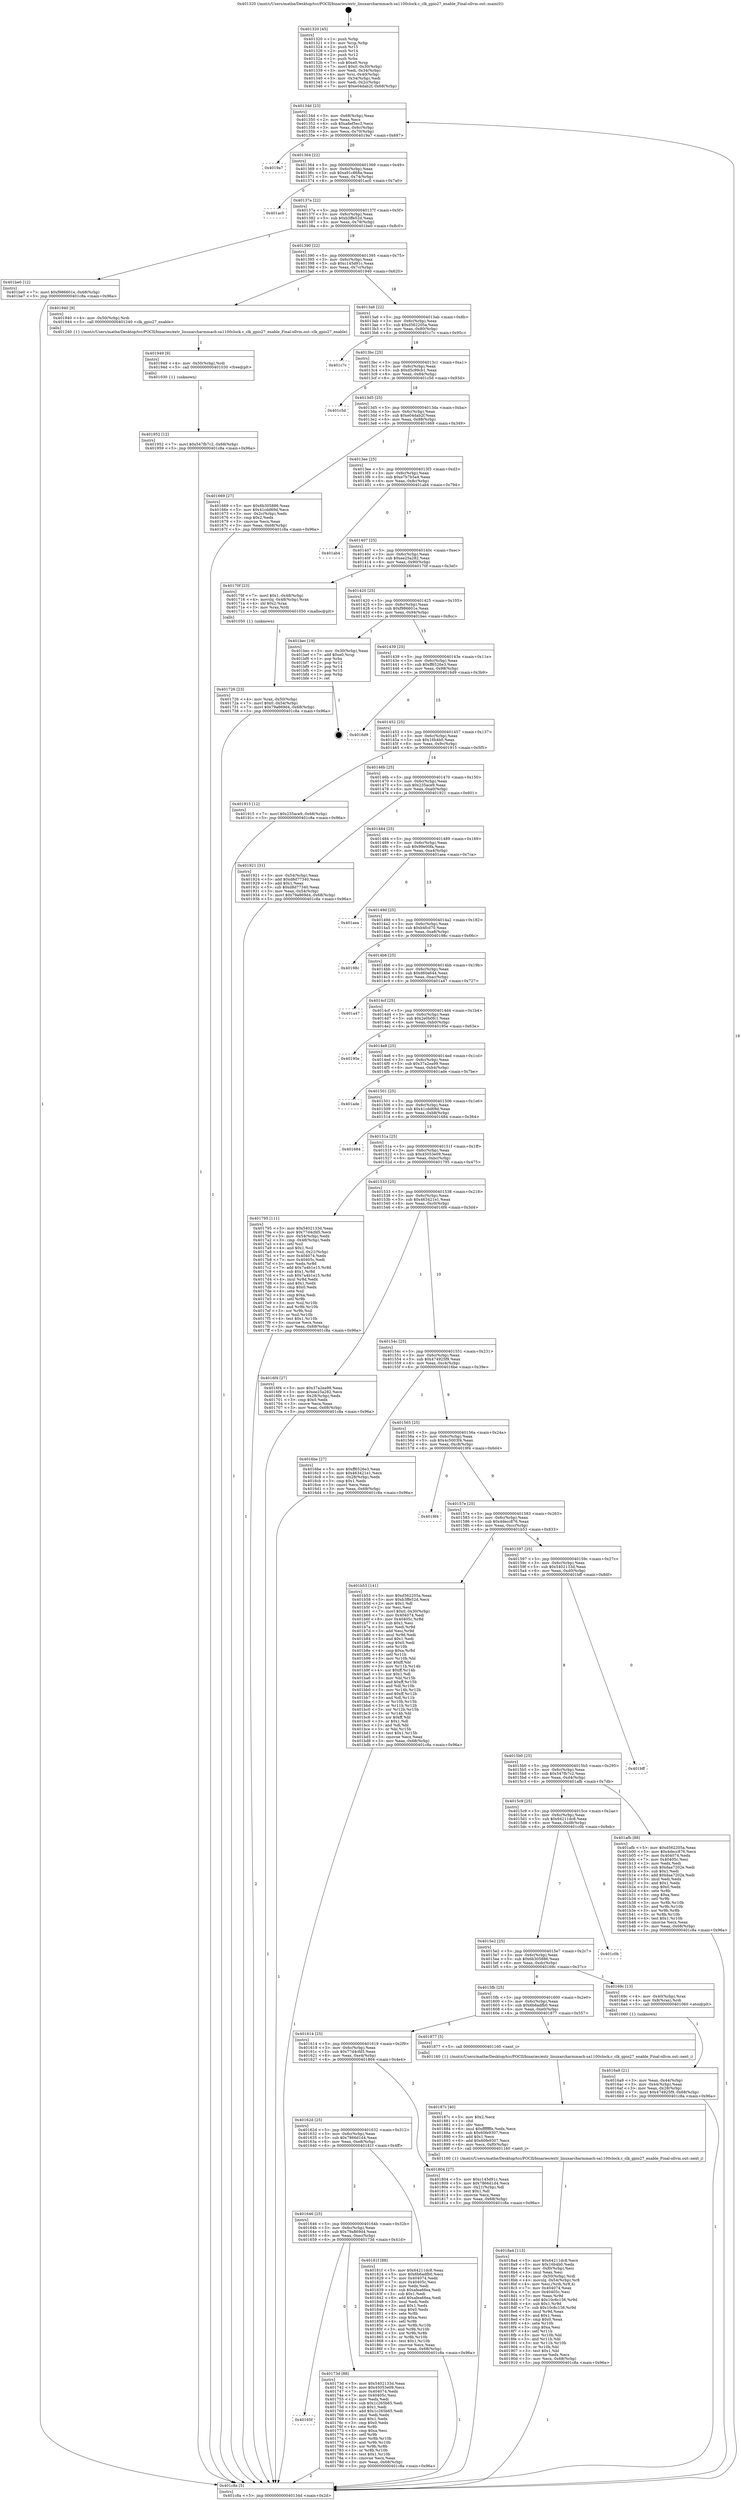 digraph "0x401320" {
  label = "0x401320 (/mnt/c/Users/mathe/Desktop/tcc/POCII/binaries/extr_linuxarcharmmach-sa1100clock.c_clk_gpio27_enable_Final-ollvm.out::main(0))"
  labelloc = "t"
  node[shape=record]

  Entry [label="",width=0.3,height=0.3,shape=circle,fillcolor=black,style=filled]
  "0x40134d" [label="{
     0x40134d [23]\l
     | [instrs]\l
     &nbsp;&nbsp;0x40134d \<+3\>: mov -0x68(%rbp),%eax\l
     &nbsp;&nbsp;0x401350 \<+2\>: mov %eax,%ecx\l
     &nbsp;&nbsp;0x401352 \<+6\>: sub $0xa8ef5ec3,%ecx\l
     &nbsp;&nbsp;0x401358 \<+3\>: mov %eax,-0x6c(%rbp)\l
     &nbsp;&nbsp;0x40135b \<+3\>: mov %ecx,-0x70(%rbp)\l
     &nbsp;&nbsp;0x40135e \<+6\>: je 00000000004019a7 \<main+0x687\>\l
  }"]
  "0x4019a7" [label="{
     0x4019a7\l
  }", style=dashed]
  "0x401364" [label="{
     0x401364 [22]\l
     | [instrs]\l
     &nbsp;&nbsp;0x401364 \<+5\>: jmp 0000000000401369 \<main+0x49\>\l
     &nbsp;&nbsp;0x401369 \<+3\>: mov -0x6c(%rbp),%eax\l
     &nbsp;&nbsp;0x40136c \<+5\>: sub $0xa91c868a,%eax\l
     &nbsp;&nbsp;0x401371 \<+3\>: mov %eax,-0x74(%rbp)\l
     &nbsp;&nbsp;0x401374 \<+6\>: je 0000000000401ac0 \<main+0x7a0\>\l
  }"]
  Exit [label="",width=0.3,height=0.3,shape=circle,fillcolor=black,style=filled,peripheries=2]
  "0x401ac0" [label="{
     0x401ac0\l
  }", style=dashed]
  "0x40137a" [label="{
     0x40137a [22]\l
     | [instrs]\l
     &nbsp;&nbsp;0x40137a \<+5\>: jmp 000000000040137f \<main+0x5f\>\l
     &nbsp;&nbsp;0x40137f \<+3\>: mov -0x6c(%rbp),%eax\l
     &nbsp;&nbsp;0x401382 \<+5\>: sub $0xb3ffe52d,%eax\l
     &nbsp;&nbsp;0x401387 \<+3\>: mov %eax,-0x78(%rbp)\l
     &nbsp;&nbsp;0x40138a \<+6\>: je 0000000000401be0 \<main+0x8c0\>\l
  }"]
  "0x401952" [label="{
     0x401952 [12]\l
     | [instrs]\l
     &nbsp;&nbsp;0x401952 \<+7\>: movl $0x547fb7c2,-0x68(%rbp)\l
     &nbsp;&nbsp;0x401959 \<+5\>: jmp 0000000000401c8a \<main+0x96a\>\l
  }"]
  "0x401be0" [label="{
     0x401be0 [12]\l
     | [instrs]\l
     &nbsp;&nbsp;0x401be0 \<+7\>: movl $0xf986601e,-0x68(%rbp)\l
     &nbsp;&nbsp;0x401be7 \<+5\>: jmp 0000000000401c8a \<main+0x96a\>\l
  }"]
  "0x401390" [label="{
     0x401390 [22]\l
     | [instrs]\l
     &nbsp;&nbsp;0x401390 \<+5\>: jmp 0000000000401395 \<main+0x75\>\l
     &nbsp;&nbsp;0x401395 \<+3\>: mov -0x6c(%rbp),%eax\l
     &nbsp;&nbsp;0x401398 \<+5\>: sub $0xc145d91c,%eax\l
     &nbsp;&nbsp;0x40139d \<+3\>: mov %eax,-0x7c(%rbp)\l
     &nbsp;&nbsp;0x4013a0 \<+6\>: je 0000000000401940 \<main+0x620\>\l
  }"]
  "0x401949" [label="{
     0x401949 [9]\l
     | [instrs]\l
     &nbsp;&nbsp;0x401949 \<+4\>: mov -0x50(%rbp),%rdi\l
     &nbsp;&nbsp;0x40194d \<+5\>: call 0000000000401030 \<free@plt\>\l
     | [calls]\l
     &nbsp;&nbsp;0x401030 \{1\} (unknown)\l
  }"]
  "0x401940" [label="{
     0x401940 [9]\l
     | [instrs]\l
     &nbsp;&nbsp;0x401940 \<+4\>: mov -0x50(%rbp),%rdi\l
     &nbsp;&nbsp;0x401944 \<+5\>: call 0000000000401240 \<clk_gpio27_enable\>\l
     | [calls]\l
     &nbsp;&nbsp;0x401240 \{1\} (/mnt/c/Users/mathe/Desktop/tcc/POCII/binaries/extr_linuxarcharmmach-sa1100clock.c_clk_gpio27_enable_Final-ollvm.out::clk_gpio27_enable)\l
  }"]
  "0x4013a6" [label="{
     0x4013a6 [22]\l
     | [instrs]\l
     &nbsp;&nbsp;0x4013a6 \<+5\>: jmp 00000000004013ab \<main+0x8b\>\l
     &nbsp;&nbsp;0x4013ab \<+3\>: mov -0x6c(%rbp),%eax\l
     &nbsp;&nbsp;0x4013ae \<+5\>: sub $0xd562205a,%eax\l
     &nbsp;&nbsp;0x4013b3 \<+3\>: mov %eax,-0x80(%rbp)\l
     &nbsp;&nbsp;0x4013b6 \<+6\>: je 0000000000401c7c \<main+0x95c\>\l
  }"]
  "0x4018a4" [label="{
     0x4018a4 [113]\l
     | [instrs]\l
     &nbsp;&nbsp;0x4018a4 \<+5\>: mov $0x64211dc8,%ecx\l
     &nbsp;&nbsp;0x4018a9 \<+5\>: mov $0x16b4b0,%edx\l
     &nbsp;&nbsp;0x4018ae \<+6\>: mov -0xf0(%rbp),%esi\l
     &nbsp;&nbsp;0x4018b4 \<+3\>: imul %eax,%esi\l
     &nbsp;&nbsp;0x4018b7 \<+4\>: mov -0x50(%rbp),%rdi\l
     &nbsp;&nbsp;0x4018bb \<+4\>: movslq -0x54(%rbp),%r8\l
     &nbsp;&nbsp;0x4018bf \<+4\>: mov %esi,(%rdi,%r8,4)\l
     &nbsp;&nbsp;0x4018c3 \<+7\>: mov 0x404074,%eax\l
     &nbsp;&nbsp;0x4018ca \<+7\>: mov 0x40405c,%esi\l
     &nbsp;&nbsp;0x4018d1 \<+3\>: mov %eax,%r9d\l
     &nbsp;&nbsp;0x4018d4 \<+7\>: add $0x10c6c156,%r9d\l
     &nbsp;&nbsp;0x4018db \<+4\>: sub $0x1,%r9d\l
     &nbsp;&nbsp;0x4018df \<+7\>: sub $0x10c6c156,%r9d\l
     &nbsp;&nbsp;0x4018e6 \<+4\>: imul %r9d,%eax\l
     &nbsp;&nbsp;0x4018ea \<+3\>: and $0x1,%eax\l
     &nbsp;&nbsp;0x4018ed \<+3\>: cmp $0x0,%eax\l
     &nbsp;&nbsp;0x4018f0 \<+4\>: sete %r10b\l
     &nbsp;&nbsp;0x4018f4 \<+3\>: cmp $0xa,%esi\l
     &nbsp;&nbsp;0x4018f7 \<+4\>: setl %r11b\l
     &nbsp;&nbsp;0x4018fb \<+3\>: mov %r10b,%bl\l
     &nbsp;&nbsp;0x4018fe \<+3\>: and %r11b,%bl\l
     &nbsp;&nbsp;0x401901 \<+3\>: xor %r11b,%r10b\l
     &nbsp;&nbsp;0x401904 \<+3\>: or %r10b,%bl\l
     &nbsp;&nbsp;0x401907 \<+3\>: test $0x1,%bl\l
     &nbsp;&nbsp;0x40190a \<+3\>: cmovne %edx,%ecx\l
     &nbsp;&nbsp;0x40190d \<+3\>: mov %ecx,-0x68(%rbp)\l
     &nbsp;&nbsp;0x401910 \<+5\>: jmp 0000000000401c8a \<main+0x96a\>\l
  }"]
  "0x401c7c" [label="{
     0x401c7c\l
  }", style=dashed]
  "0x4013bc" [label="{
     0x4013bc [25]\l
     | [instrs]\l
     &nbsp;&nbsp;0x4013bc \<+5\>: jmp 00000000004013c1 \<main+0xa1\>\l
     &nbsp;&nbsp;0x4013c1 \<+3\>: mov -0x6c(%rbp),%eax\l
     &nbsp;&nbsp;0x4013c4 \<+5\>: sub $0xd5c99cb1,%eax\l
     &nbsp;&nbsp;0x4013c9 \<+6\>: mov %eax,-0x84(%rbp)\l
     &nbsp;&nbsp;0x4013cf \<+6\>: je 0000000000401c5d \<main+0x93d\>\l
  }"]
  "0x40187c" [label="{
     0x40187c [40]\l
     | [instrs]\l
     &nbsp;&nbsp;0x40187c \<+5\>: mov $0x2,%ecx\l
     &nbsp;&nbsp;0x401881 \<+1\>: cltd\l
     &nbsp;&nbsp;0x401882 \<+2\>: idiv %ecx\l
     &nbsp;&nbsp;0x401884 \<+6\>: imul $0xfffffffe,%edx,%ecx\l
     &nbsp;&nbsp;0x40188a \<+6\>: sub $0x60fe9307,%ecx\l
     &nbsp;&nbsp;0x401890 \<+3\>: add $0x1,%ecx\l
     &nbsp;&nbsp;0x401893 \<+6\>: add $0x60fe9307,%ecx\l
     &nbsp;&nbsp;0x401899 \<+6\>: mov %ecx,-0xf0(%rbp)\l
     &nbsp;&nbsp;0x40189f \<+5\>: call 0000000000401160 \<next_i\>\l
     | [calls]\l
     &nbsp;&nbsp;0x401160 \{1\} (/mnt/c/Users/mathe/Desktop/tcc/POCII/binaries/extr_linuxarcharmmach-sa1100clock.c_clk_gpio27_enable_Final-ollvm.out::next_i)\l
  }"]
  "0x401c5d" [label="{
     0x401c5d\l
  }", style=dashed]
  "0x4013d5" [label="{
     0x4013d5 [25]\l
     | [instrs]\l
     &nbsp;&nbsp;0x4013d5 \<+5\>: jmp 00000000004013da \<main+0xba\>\l
     &nbsp;&nbsp;0x4013da \<+3\>: mov -0x6c(%rbp),%eax\l
     &nbsp;&nbsp;0x4013dd \<+5\>: sub $0xe04dab2f,%eax\l
     &nbsp;&nbsp;0x4013e2 \<+6\>: mov %eax,-0x88(%rbp)\l
     &nbsp;&nbsp;0x4013e8 \<+6\>: je 0000000000401669 \<main+0x349\>\l
  }"]
  "0x40165f" [label="{
     0x40165f\l
  }", style=dashed]
  "0x401669" [label="{
     0x401669 [27]\l
     | [instrs]\l
     &nbsp;&nbsp;0x401669 \<+5\>: mov $0x6b305886,%eax\l
     &nbsp;&nbsp;0x40166e \<+5\>: mov $0x41cdd69d,%ecx\l
     &nbsp;&nbsp;0x401673 \<+3\>: mov -0x2c(%rbp),%edx\l
     &nbsp;&nbsp;0x401676 \<+3\>: cmp $0x2,%edx\l
     &nbsp;&nbsp;0x401679 \<+3\>: cmovne %ecx,%eax\l
     &nbsp;&nbsp;0x40167c \<+3\>: mov %eax,-0x68(%rbp)\l
     &nbsp;&nbsp;0x40167f \<+5\>: jmp 0000000000401c8a \<main+0x96a\>\l
  }"]
  "0x4013ee" [label="{
     0x4013ee [25]\l
     | [instrs]\l
     &nbsp;&nbsp;0x4013ee \<+5\>: jmp 00000000004013f3 \<main+0xd3\>\l
     &nbsp;&nbsp;0x4013f3 \<+3\>: mov -0x6c(%rbp),%eax\l
     &nbsp;&nbsp;0x4013f6 \<+5\>: sub $0xe7b7b5a4,%eax\l
     &nbsp;&nbsp;0x4013fb \<+6\>: mov %eax,-0x8c(%rbp)\l
     &nbsp;&nbsp;0x401401 \<+6\>: je 0000000000401ab4 \<main+0x794\>\l
  }"]
  "0x401c8a" [label="{
     0x401c8a [5]\l
     | [instrs]\l
     &nbsp;&nbsp;0x401c8a \<+5\>: jmp 000000000040134d \<main+0x2d\>\l
  }"]
  "0x401320" [label="{
     0x401320 [45]\l
     | [instrs]\l
     &nbsp;&nbsp;0x401320 \<+1\>: push %rbp\l
     &nbsp;&nbsp;0x401321 \<+3\>: mov %rsp,%rbp\l
     &nbsp;&nbsp;0x401324 \<+2\>: push %r15\l
     &nbsp;&nbsp;0x401326 \<+2\>: push %r14\l
     &nbsp;&nbsp;0x401328 \<+2\>: push %r12\l
     &nbsp;&nbsp;0x40132a \<+1\>: push %rbx\l
     &nbsp;&nbsp;0x40132b \<+7\>: sub $0xe0,%rsp\l
     &nbsp;&nbsp;0x401332 \<+7\>: movl $0x0,-0x30(%rbp)\l
     &nbsp;&nbsp;0x401339 \<+3\>: mov %edi,-0x34(%rbp)\l
     &nbsp;&nbsp;0x40133c \<+4\>: mov %rsi,-0x40(%rbp)\l
     &nbsp;&nbsp;0x401340 \<+3\>: mov -0x34(%rbp),%edi\l
     &nbsp;&nbsp;0x401343 \<+3\>: mov %edi,-0x2c(%rbp)\l
     &nbsp;&nbsp;0x401346 \<+7\>: movl $0xe04dab2f,-0x68(%rbp)\l
  }"]
  "0x40173d" [label="{
     0x40173d [88]\l
     | [instrs]\l
     &nbsp;&nbsp;0x40173d \<+5\>: mov $0x5402133d,%eax\l
     &nbsp;&nbsp;0x401742 \<+5\>: mov $0x45053e09,%ecx\l
     &nbsp;&nbsp;0x401747 \<+7\>: mov 0x404074,%edx\l
     &nbsp;&nbsp;0x40174e \<+7\>: mov 0x40405c,%esi\l
     &nbsp;&nbsp;0x401755 \<+2\>: mov %edx,%edi\l
     &nbsp;&nbsp;0x401757 \<+6\>: sub $0x1c265b65,%edi\l
     &nbsp;&nbsp;0x40175d \<+3\>: sub $0x1,%edi\l
     &nbsp;&nbsp;0x401760 \<+6\>: add $0x1c265b65,%edi\l
     &nbsp;&nbsp;0x401766 \<+3\>: imul %edi,%edx\l
     &nbsp;&nbsp;0x401769 \<+3\>: and $0x1,%edx\l
     &nbsp;&nbsp;0x40176c \<+3\>: cmp $0x0,%edx\l
     &nbsp;&nbsp;0x40176f \<+4\>: sete %r8b\l
     &nbsp;&nbsp;0x401773 \<+3\>: cmp $0xa,%esi\l
     &nbsp;&nbsp;0x401776 \<+4\>: setl %r9b\l
     &nbsp;&nbsp;0x40177a \<+3\>: mov %r8b,%r10b\l
     &nbsp;&nbsp;0x40177d \<+3\>: and %r9b,%r10b\l
     &nbsp;&nbsp;0x401780 \<+3\>: xor %r9b,%r8b\l
     &nbsp;&nbsp;0x401783 \<+3\>: or %r8b,%r10b\l
     &nbsp;&nbsp;0x401786 \<+4\>: test $0x1,%r10b\l
     &nbsp;&nbsp;0x40178a \<+3\>: cmovne %ecx,%eax\l
     &nbsp;&nbsp;0x40178d \<+3\>: mov %eax,-0x68(%rbp)\l
     &nbsp;&nbsp;0x401790 \<+5\>: jmp 0000000000401c8a \<main+0x96a\>\l
  }"]
  "0x401ab4" [label="{
     0x401ab4\l
  }", style=dashed]
  "0x401407" [label="{
     0x401407 [25]\l
     | [instrs]\l
     &nbsp;&nbsp;0x401407 \<+5\>: jmp 000000000040140c \<main+0xec\>\l
     &nbsp;&nbsp;0x40140c \<+3\>: mov -0x6c(%rbp),%eax\l
     &nbsp;&nbsp;0x40140f \<+5\>: sub $0xee25a282,%eax\l
     &nbsp;&nbsp;0x401414 \<+6\>: mov %eax,-0x90(%rbp)\l
     &nbsp;&nbsp;0x40141a \<+6\>: je 000000000040170f \<main+0x3ef\>\l
  }"]
  "0x401646" [label="{
     0x401646 [25]\l
     | [instrs]\l
     &nbsp;&nbsp;0x401646 \<+5\>: jmp 000000000040164b \<main+0x32b\>\l
     &nbsp;&nbsp;0x40164b \<+3\>: mov -0x6c(%rbp),%eax\l
     &nbsp;&nbsp;0x40164e \<+5\>: sub $0x79a869d4,%eax\l
     &nbsp;&nbsp;0x401653 \<+6\>: mov %eax,-0xec(%rbp)\l
     &nbsp;&nbsp;0x401659 \<+6\>: je 000000000040173d \<main+0x41d\>\l
  }"]
  "0x40170f" [label="{
     0x40170f [23]\l
     | [instrs]\l
     &nbsp;&nbsp;0x40170f \<+7\>: movl $0x1,-0x48(%rbp)\l
     &nbsp;&nbsp;0x401716 \<+4\>: movslq -0x48(%rbp),%rax\l
     &nbsp;&nbsp;0x40171a \<+4\>: shl $0x2,%rax\l
     &nbsp;&nbsp;0x40171e \<+3\>: mov %rax,%rdi\l
     &nbsp;&nbsp;0x401721 \<+5\>: call 0000000000401050 \<malloc@plt\>\l
     | [calls]\l
     &nbsp;&nbsp;0x401050 \{1\} (unknown)\l
  }"]
  "0x401420" [label="{
     0x401420 [25]\l
     | [instrs]\l
     &nbsp;&nbsp;0x401420 \<+5\>: jmp 0000000000401425 \<main+0x105\>\l
     &nbsp;&nbsp;0x401425 \<+3\>: mov -0x6c(%rbp),%eax\l
     &nbsp;&nbsp;0x401428 \<+5\>: sub $0xf986601e,%eax\l
     &nbsp;&nbsp;0x40142d \<+6\>: mov %eax,-0x94(%rbp)\l
     &nbsp;&nbsp;0x401433 \<+6\>: je 0000000000401bec \<main+0x8cc\>\l
  }"]
  "0x40181f" [label="{
     0x40181f [88]\l
     | [instrs]\l
     &nbsp;&nbsp;0x40181f \<+5\>: mov $0x64211dc8,%eax\l
     &nbsp;&nbsp;0x401824 \<+5\>: mov $0x6b6adfb0,%ecx\l
     &nbsp;&nbsp;0x401829 \<+7\>: mov 0x404074,%edx\l
     &nbsp;&nbsp;0x401830 \<+7\>: mov 0x40405c,%esi\l
     &nbsp;&nbsp;0x401837 \<+2\>: mov %edx,%edi\l
     &nbsp;&nbsp;0x401839 \<+6\>: sub $0xafea66ea,%edi\l
     &nbsp;&nbsp;0x40183f \<+3\>: sub $0x1,%edi\l
     &nbsp;&nbsp;0x401842 \<+6\>: add $0xafea66ea,%edi\l
     &nbsp;&nbsp;0x401848 \<+3\>: imul %edi,%edx\l
     &nbsp;&nbsp;0x40184b \<+3\>: and $0x1,%edx\l
     &nbsp;&nbsp;0x40184e \<+3\>: cmp $0x0,%edx\l
     &nbsp;&nbsp;0x401851 \<+4\>: sete %r8b\l
     &nbsp;&nbsp;0x401855 \<+3\>: cmp $0xa,%esi\l
     &nbsp;&nbsp;0x401858 \<+4\>: setl %r9b\l
     &nbsp;&nbsp;0x40185c \<+3\>: mov %r8b,%r10b\l
     &nbsp;&nbsp;0x40185f \<+3\>: and %r9b,%r10b\l
     &nbsp;&nbsp;0x401862 \<+3\>: xor %r9b,%r8b\l
     &nbsp;&nbsp;0x401865 \<+3\>: or %r8b,%r10b\l
     &nbsp;&nbsp;0x401868 \<+4\>: test $0x1,%r10b\l
     &nbsp;&nbsp;0x40186c \<+3\>: cmovne %ecx,%eax\l
     &nbsp;&nbsp;0x40186f \<+3\>: mov %eax,-0x68(%rbp)\l
     &nbsp;&nbsp;0x401872 \<+5\>: jmp 0000000000401c8a \<main+0x96a\>\l
  }"]
  "0x401bec" [label="{
     0x401bec [19]\l
     | [instrs]\l
     &nbsp;&nbsp;0x401bec \<+3\>: mov -0x30(%rbp),%eax\l
     &nbsp;&nbsp;0x401bef \<+7\>: add $0xe0,%rsp\l
     &nbsp;&nbsp;0x401bf6 \<+1\>: pop %rbx\l
     &nbsp;&nbsp;0x401bf7 \<+2\>: pop %r12\l
     &nbsp;&nbsp;0x401bf9 \<+2\>: pop %r14\l
     &nbsp;&nbsp;0x401bfb \<+2\>: pop %r15\l
     &nbsp;&nbsp;0x401bfd \<+1\>: pop %rbp\l
     &nbsp;&nbsp;0x401bfe \<+1\>: ret\l
  }"]
  "0x401439" [label="{
     0x401439 [25]\l
     | [instrs]\l
     &nbsp;&nbsp;0x401439 \<+5\>: jmp 000000000040143e \<main+0x11e\>\l
     &nbsp;&nbsp;0x40143e \<+3\>: mov -0x6c(%rbp),%eax\l
     &nbsp;&nbsp;0x401441 \<+5\>: sub $0xff6526e3,%eax\l
     &nbsp;&nbsp;0x401446 \<+6\>: mov %eax,-0x98(%rbp)\l
     &nbsp;&nbsp;0x40144c \<+6\>: je 00000000004016d9 \<main+0x3b9\>\l
  }"]
  "0x40162d" [label="{
     0x40162d [25]\l
     | [instrs]\l
     &nbsp;&nbsp;0x40162d \<+5\>: jmp 0000000000401632 \<main+0x312\>\l
     &nbsp;&nbsp;0x401632 \<+3\>: mov -0x6c(%rbp),%eax\l
     &nbsp;&nbsp;0x401635 \<+5\>: sub $0x7866d1d4,%eax\l
     &nbsp;&nbsp;0x40163a \<+6\>: mov %eax,-0xe8(%rbp)\l
     &nbsp;&nbsp;0x401640 \<+6\>: je 000000000040181f \<main+0x4ff\>\l
  }"]
  "0x4016d9" [label="{
     0x4016d9\l
  }", style=dashed]
  "0x401452" [label="{
     0x401452 [25]\l
     | [instrs]\l
     &nbsp;&nbsp;0x401452 \<+5\>: jmp 0000000000401457 \<main+0x137\>\l
     &nbsp;&nbsp;0x401457 \<+3\>: mov -0x6c(%rbp),%eax\l
     &nbsp;&nbsp;0x40145a \<+5\>: sub $0x16b4b0,%eax\l
     &nbsp;&nbsp;0x40145f \<+6\>: mov %eax,-0x9c(%rbp)\l
     &nbsp;&nbsp;0x401465 \<+6\>: je 0000000000401915 \<main+0x5f5\>\l
  }"]
  "0x401804" [label="{
     0x401804 [27]\l
     | [instrs]\l
     &nbsp;&nbsp;0x401804 \<+5\>: mov $0xc145d91c,%eax\l
     &nbsp;&nbsp;0x401809 \<+5\>: mov $0x7866d1d4,%ecx\l
     &nbsp;&nbsp;0x40180e \<+3\>: mov -0x21(%rbp),%dl\l
     &nbsp;&nbsp;0x401811 \<+3\>: test $0x1,%dl\l
     &nbsp;&nbsp;0x401814 \<+3\>: cmovne %ecx,%eax\l
     &nbsp;&nbsp;0x401817 \<+3\>: mov %eax,-0x68(%rbp)\l
     &nbsp;&nbsp;0x40181a \<+5\>: jmp 0000000000401c8a \<main+0x96a\>\l
  }"]
  "0x401915" [label="{
     0x401915 [12]\l
     | [instrs]\l
     &nbsp;&nbsp;0x401915 \<+7\>: movl $0x235ace9,-0x68(%rbp)\l
     &nbsp;&nbsp;0x40191c \<+5\>: jmp 0000000000401c8a \<main+0x96a\>\l
  }"]
  "0x40146b" [label="{
     0x40146b [25]\l
     | [instrs]\l
     &nbsp;&nbsp;0x40146b \<+5\>: jmp 0000000000401470 \<main+0x150\>\l
     &nbsp;&nbsp;0x401470 \<+3\>: mov -0x6c(%rbp),%eax\l
     &nbsp;&nbsp;0x401473 \<+5\>: sub $0x235ace9,%eax\l
     &nbsp;&nbsp;0x401478 \<+6\>: mov %eax,-0xa0(%rbp)\l
     &nbsp;&nbsp;0x40147e \<+6\>: je 0000000000401921 \<main+0x601\>\l
  }"]
  "0x401614" [label="{
     0x401614 [25]\l
     | [instrs]\l
     &nbsp;&nbsp;0x401614 \<+5\>: jmp 0000000000401619 \<main+0x2f9\>\l
     &nbsp;&nbsp;0x401619 \<+3\>: mov -0x6c(%rbp),%eax\l
     &nbsp;&nbsp;0x40161c \<+5\>: sub $0x77d4cfd5,%eax\l
     &nbsp;&nbsp;0x401621 \<+6\>: mov %eax,-0xe4(%rbp)\l
     &nbsp;&nbsp;0x401627 \<+6\>: je 0000000000401804 \<main+0x4e4\>\l
  }"]
  "0x401921" [label="{
     0x401921 [31]\l
     | [instrs]\l
     &nbsp;&nbsp;0x401921 \<+3\>: mov -0x54(%rbp),%eax\l
     &nbsp;&nbsp;0x401924 \<+5\>: add $0xd8d77340,%eax\l
     &nbsp;&nbsp;0x401929 \<+3\>: add $0x1,%eax\l
     &nbsp;&nbsp;0x40192c \<+5\>: sub $0xd8d77340,%eax\l
     &nbsp;&nbsp;0x401931 \<+3\>: mov %eax,-0x54(%rbp)\l
     &nbsp;&nbsp;0x401934 \<+7\>: movl $0x79a869d4,-0x68(%rbp)\l
     &nbsp;&nbsp;0x40193b \<+5\>: jmp 0000000000401c8a \<main+0x96a\>\l
  }"]
  "0x401484" [label="{
     0x401484 [25]\l
     | [instrs]\l
     &nbsp;&nbsp;0x401484 \<+5\>: jmp 0000000000401489 \<main+0x169\>\l
     &nbsp;&nbsp;0x401489 \<+3\>: mov -0x6c(%rbp),%eax\l
     &nbsp;&nbsp;0x40148c \<+5\>: sub $0x99e00fa,%eax\l
     &nbsp;&nbsp;0x401491 \<+6\>: mov %eax,-0xa4(%rbp)\l
     &nbsp;&nbsp;0x401497 \<+6\>: je 0000000000401aea \<main+0x7ca\>\l
  }"]
  "0x401877" [label="{
     0x401877 [5]\l
     | [instrs]\l
     &nbsp;&nbsp;0x401877 \<+5\>: call 0000000000401160 \<next_i\>\l
     | [calls]\l
     &nbsp;&nbsp;0x401160 \{1\} (/mnt/c/Users/mathe/Desktop/tcc/POCII/binaries/extr_linuxarcharmmach-sa1100clock.c_clk_gpio27_enable_Final-ollvm.out::next_i)\l
  }"]
  "0x401aea" [label="{
     0x401aea\l
  }", style=dashed]
  "0x40149d" [label="{
     0x40149d [25]\l
     | [instrs]\l
     &nbsp;&nbsp;0x40149d \<+5\>: jmp 00000000004014a2 \<main+0x182\>\l
     &nbsp;&nbsp;0x4014a2 \<+3\>: mov -0x6c(%rbp),%eax\l
     &nbsp;&nbsp;0x4014a5 \<+5\>: sub $0xb4fcd70,%eax\l
     &nbsp;&nbsp;0x4014aa \<+6\>: mov %eax,-0xa8(%rbp)\l
     &nbsp;&nbsp;0x4014b0 \<+6\>: je 000000000040198c \<main+0x66c\>\l
  }"]
  "0x401726" [label="{
     0x401726 [23]\l
     | [instrs]\l
     &nbsp;&nbsp;0x401726 \<+4\>: mov %rax,-0x50(%rbp)\l
     &nbsp;&nbsp;0x40172a \<+7\>: movl $0x0,-0x54(%rbp)\l
     &nbsp;&nbsp;0x401731 \<+7\>: movl $0x79a869d4,-0x68(%rbp)\l
     &nbsp;&nbsp;0x401738 \<+5\>: jmp 0000000000401c8a \<main+0x96a\>\l
  }"]
  "0x40198c" [label="{
     0x40198c\l
  }", style=dashed]
  "0x4014b6" [label="{
     0x4014b6 [25]\l
     | [instrs]\l
     &nbsp;&nbsp;0x4014b6 \<+5\>: jmp 00000000004014bb \<main+0x19b\>\l
     &nbsp;&nbsp;0x4014bb \<+3\>: mov -0x6c(%rbp),%eax\l
     &nbsp;&nbsp;0x4014be \<+5\>: sub $0xd60a644,%eax\l
     &nbsp;&nbsp;0x4014c3 \<+6\>: mov %eax,-0xac(%rbp)\l
     &nbsp;&nbsp;0x4014c9 \<+6\>: je 0000000000401a47 \<main+0x727\>\l
  }"]
  "0x4016a9" [label="{
     0x4016a9 [21]\l
     | [instrs]\l
     &nbsp;&nbsp;0x4016a9 \<+3\>: mov %eax,-0x44(%rbp)\l
     &nbsp;&nbsp;0x4016ac \<+3\>: mov -0x44(%rbp),%eax\l
     &nbsp;&nbsp;0x4016af \<+3\>: mov %eax,-0x28(%rbp)\l
     &nbsp;&nbsp;0x4016b2 \<+7\>: movl $0x474925f9,-0x68(%rbp)\l
     &nbsp;&nbsp;0x4016b9 \<+5\>: jmp 0000000000401c8a \<main+0x96a\>\l
  }"]
  "0x401a47" [label="{
     0x401a47\l
  }", style=dashed]
  "0x4014cf" [label="{
     0x4014cf [25]\l
     | [instrs]\l
     &nbsp;&nbsp;0x4014cf \<+5\>: jmp 00000000004014d4 \<main+0x1b4\>\l
     &nbsp;&nbsp;0x4014d4 \<+3\>: mov -0x6c(%rbp),%eax\l
     &nbsp;&nbsp;0x4014d7 \<+5\>: sub $0x2e0b0fc1,%eax\l
     &nbsp;&nbsp;0x4014dc \<+6\>: mov %eax,-0xb0(%rbp)\l
     &nbsp;&nbsp;0x4014e2 \<+6\>: je 000000000040195e \<main+0x63e\>\l
  }"]
  "0x4015fb" [label="{
     0x4015fb [25]\l
     | [instrs]\l
     &nbsp;&nbsp;0x4015fb \<+5\>: jmp 0000000000401600 \<main+0x2e0\>\l
     &nbsp;&nbsp;0x401600 \<+3\>: mov -0x6c(%rbp),%eax\l
     &nbsp;&nbsp;0x401603 \<+5\>: sub $0x6b6adfb0,%eax\l
     &nbsp;&nbsp;0x401608 \<+6\>: mov %eax,-0xe0(%rbp)\l
     &nbsp;&nbsp;0x40160e \<+6\>: je 0000000000401877 \<main+0x557\>\l
  }"]
  "0x40195e" [label="{
     0x40195e\l
  }", style=dashed]
  "0x4014e8" [label="{
     0x4014e8 [25]\l
     | [instrs]\l
     &nbsp;&nbsp;0x4014e8 \<+5\>: jmp 00000000004014ed \<main+0x1cd\>\l
     &nbsp;&nbsp;0x4014ed \<+3\>: mov -0x6c(%rbp),%eax\l
     &nbsp;&nbsp;0x4014f0 \<+5\>: sub $0x37a2ea99,%eax\l
     &nbsp;&nbsp;0x4014f5 \<+6\>: mov %eax,-0xb4(%rbp)\l
     &nbsp;&nbsp;0x4014fb \<+6\>: je 0000000000401ade \<main+0x7be\>\l
  }"]
  "0x40169c" [label="{
     0x40169c [13]\l
     | [instrs]\l
     &nbsp;&nbsp;0x40169c \<+4\>: mov -0x40(%rbp),%rax\l
     &nbsp;&nbsp;0x4016a0 \<+4\>: mov 0x8(%rax),%rdi\l
     &nbsp;&nbsp;0x4016a4 \<+5\>: call 0000000000401060 \<atoi@plt\>\l
     | [calls]\l
     &nbsp;&nbsp;0x401060 \{1\} (unknown)\l
  }"]
  "0x401ade" [label="{
     0x401ade\l
  }", style=dashed]
  "0x401501" [label="{
     0x401501 [25]\l
     | [instrs]\l
     &nbsp;&nbsp;0x401501 \<+5\>: jmp 0000000000401506 \<main+0x1e6\>\l
     &nbsp;&nbsp;0x401506 \<+3\>: mov -0x6c(%rbp),%eax\l
     &nbsp;&nbsp;0x401509 \<+5\>: sub $0x41cdd69d,%eax\l
     &nbsp;&nbsp;0x40150e \<+6\>: mov %eax,-0xb8(%rbp)\l
     &nbsp;&nbsp;0x401514 \<+6\>: je 0000000000401684 \<main+0x364\>\l
  }"]
  "0x4015e2" [label="{
     0x4015e2 [25]\l
     | [instrs]\l
     &nbsp;&nbsp;0x4015e2 \<+5\>: jmp 00000000004015e7 \<main+0x2c7\>\l
     &nbsp;&nbsp;0x4015e7 \<+3\>: mov -0x6c(%rbp),%eax\l
     &nbsp;&nbsp;0x4015ea \<+5\>: sub $0x6b305886,%eax\l
     &nbsp;&nbsp;0x4015ef \<+6\>: mov %eax,-0xdc(%rbp)\l
     &nbsp;&nbsp;0x4015f5 \<+6\>: je 000000000040169c \<main+0x37c\>\l
  }"]
  "0x401684" [label="{
     0x401684\l
  }", style=dashed]
  "0x40151a" [label="{
     0x40151a [25]\l
     | [instrs]\l
     &nbsp;&nbsp;0x40151a \<+5\>: jmp 000000000040151f \<main+0x1ff\>\l
     &nbsp;&nbsp;0x40151f \<+3\>: mov -0x6c(%rbp),%eax\l
     &nbsp;&nbsp;0x401522 \<+5\>: sub $0x45053e09,%eax\l
     &nbsp;&nbsp;0x401527 \<+6\>: mov %eax,-0xbc(%rbp)\l
     &nbsp;&nbsp;0x40152d \<+6\>: je 0000000000401795 \<main+0x475\>\l
  }"]
  "0x401c0b" [label="{
     0x401c0b\l
  }", style=dashed]
  "0x401795" [label="{
     0x401795 [111]\l
     | [instrs]\l
     &nbsp;&nbsp;0x401795 \<+5\>: mov $0x5402133d,%eax\l
     &nbsp;&nbsp;0x40179a \<+5\>: mov $0x77d4cfd5,%ecx\l
     &nbsp;&nbsp;0x40179f \<+3\>: mov -0x54(%rbp),%edx\l
     &nbsp;&nbsp;0x4017a2 \<+3\>: cmp -0x48(%rbp),%edx\l
     &nbsp;&nbsp;0x4017a5 \<+4\>: setl %sil\l
     &nbsp;&nbsp;0x4017a9 \<+4\>: and $0x1,%sil\l
     &nbsp;&nbsp;0x4017ad \<+4\>: mov %sil,-0x21(%rbp)\l
     &nbsp;&nbsp;0x4017b1 \<+7\>: mov 0x404074,%edx\l
     &nbsp;&nbsp;0x4017b8 \<+7\>: mov 0x40405c,%edi\l
     &nbsp;&nbsp;0x4017bf \<+3\>: mov %edx,%r8d\l
     &nbsp;&nbsp;0x4017c2 \<+7\>: add $0x7a4b1e15,%r8d\l
     &nbsp;&nbsp;0x4017c9 \<+4\>: sub $0x1,%r8d\l
     &nbsp;&nbsp;0x4017cd \<+7\>: sub $0x7a4b1e15,%r8d\l
     &nbsp;&nbsp;0x4017d4 \<+4\>: imul %r8d,%edx\l
     &nbsp;&nbsp;0x4017d8 \<+3\>: and $0x1,%edx\l
     &nbsp;&nbsp;0x4017db \<+3\>: cmp $0x0,%edx\l
     &nbsp;&nbsp;0x4017de \<+4\>: sete %sil\l
     &nbsp;&nbsp;0x4017e2 \<+3\>: cmp $0xa,%edi\l
     &nbsp;&nbsp;0x4017e5 \<+4\>: setl %r9b\l
     &nbsp;&nbsp;0x4017e9 \<+3\>: mov %sil,%r10b\l
     &nbsp;&nbsp;0x4017ec \<+3\>: and %r9b,%r10b\l
     &nbsp;&nbsp;0x4017ef \<+3\>: xor %r9b,%sil\l
     &nbsp;&nbsp;0x4017f2 \<+3\>: or %sil,%r10b\l
     &nbsp;&nbsp;0x4017f5 \<+4\>: test $0x1,%r10b\l
     &nbsp;&nbsp;0x4017f9 \<+3\>: cmovne %ecx,%eax\l
     &nbsp;&nbsp;0x4017fc \<+3\>: mov %eax,-0x68(%rbp)\l
     &nbsp;&nbsp;0x4017ff \<+5\>: jmp 0000000000401c8a \<main+0x96a\>\l
  }"]
  "0x401533" [label="{
     0x401533 [25]\l
     | [instrs]\l
     &nbsp;&nbsp;0x401533 \<+5\>: jmp 0000000000401538 \<main+0x218\>\l
     &nbsp;&nbsp;0x401538 \<+3\>: mov -0x6c(%rbp),%eax\l
     &nbsp;&nbsp;0x40153b \<+5\>: sub $0x463421e1,%eax\l
     &nbsp;&nbsp;0x401540 \<+6\>: mov %eax,-0xc0(%rbp)\l
     &nbsp;&nbsp;0x401546 \<+6\>: je 00000000004016f4 \<main+0x3d4\>\l
  }"]
  "0x4015c9" [label="{
     0x4015c9 [25]\l
     | [instrs]\l
     &nbsp;&nbsp;0x4015c9 \<+5\>: jmp 00000000004015ce \<main+0x2ae\>\l
     &nbsp;&nbsp;0x4015ce \<+3\>: mov -0x6c(%rbp),%eax\l
     &nbsp;&nbsp;0x4015d1 \<+5\>: sub $0x64211dc8,%eax\l
     &nbsp;&nbsp;0x4015d6 \<+6\>: mov %eax,-0xd8(%rbp)\l
     &nbsp;&nbsp;0x4015dc \<+6\>: je 0000000000401c0b \<main+0x8eb\>\l
  }"]
  "0x4016f4" [label="{
     0x4016f4 [27]\l
     | [instrs]\l
     &nbsp;&nbsp;0x4016f4 \<+5\>: mov $0x37a2ea99,%eax\l
     &nbsp;&nbsp;0x4016f9 \<+5\>: mov $0xee25a282,%ecx\l
     &nbsp;&nbsp;0x4016fe \<+3\>: mov -0x28(%rbp),%edx\l
     &nbsp;&nbsp;0x401701 \<+3\>: cmp $0x0,%edx\l
     &nbsp;&nbsp;0x401704 \<+3\>: cmove %ecx,%eax\l
     &nbsp;&nbsp;0x401707 \<+3\>: mov %eax,-0x68(%rbp)\l
     &nbsp;&nbsp;0x40170a \<+5\>: jmp 0000000000401c8a \<main+0x96a\>\l
  }"]
  "0x40154c" [label="{
     0x40154c [25]\l
     | [instrs]\l
     &nbsp;&nbsp;0x40154c \<+5\>: jmp 0000000000401551 \<main+0x231\>\l
     &nbsp;&nbsp;0x401551 \<+3\>: mov -0x6c(%rbp),%eax\l
     &nbsp;&nbsp;0x401554 \<+5\>: sub $0x474925f9,%eax\l
     &nbsp;&nbsp;0x401559 \<+6\>: mov %eax,-0xc4(%rbp)\l
     &nbsp;&nbsp;0x40155f \<+6\>: je 00000000004016be \<main+0x39e\>\l
  }"]
  "0x401afb" [label="{
     0x401afb [88]\l
     | [instrs]\l
     &nbsp;&nbsp;0x401afb \<+5\>: mov $0xd562205a,%eax\l
     &nbsp;&nbsp;0x401b00 \<+5\>: mov $0x4decc876,%ecx\l
     &nbsp;&nbsp;0x401b05 \<+7\>: mov 0x404074,%edx\l
     &nbsp;&nbsp;0x401b0c \<+7\>: mov 0x40405c,%esi\l
     &nbsp;&nbsp;0x401b13 \<+2\>: mov %edx,%edi\l
     &nbsp;&nbsp;0x401b15 \<+6\>: sub $0xdaa7202e,%edi\l
     &nbsp;&nbsp;0x401b1b \<+3\>: sub $0x1,%edi\l
     &nbsp;&nbsp;0x401b1e \<+6\>: add $0xdaa7202e,%edi\l
     &nbsp;&nbsp;0x401b24 \<+3\>: imul %edi,%edx\l
     &nbsp;&nbsp;0x401b27 \<+3\>: and $0x1,%edx\l
     &nbsp;&nbsp;0x401b2a \<+3\>: cmp $0x0,%edx\l
     &nbsp;&nbsp;0x401b2d \<+4\>: sete %r8b\l
     &nbsp;&nbsp;0x401b31 \<+3\>: cmp $0xa,%esi\l
     &nbsp;&nbsp;0x401b34 \<+4\>: setl %r9b\l
     &nbsp;&nbsp;0x401b38 \<+3\>: mov %r8b,%r10b\l
     &nbsp;&nbsp;0x401b3b \<+3\>: and %r9b,%r10b\l
     &nbsp;&nbsp;0x401b3e \<+3\>: xor %r9b,%r8b\l
     &nbsp;&nbsp;0x401b41 \<+3\>: or %r8b,%r10b\l
     &nbsp;&nbsp;0x401b44 \<+4\>: test $0x1,%r10b\l
     &nbsp;&nbsp;0x401b48 \<+3\>: cmovne %ecx,%eax\l
     &nbsp;&nbsp;0x401b4b \<+3\>: mov %eax,-0x68(%rbp)\l
     &nbsp;&nbsp;0x401b4e \<+5\>: jmp 0000000000401c8a \<main+0x96a\>\l
  }"]
  "0x4016be" [label="{
     0x4016be [27]\l
     | [instrs]\l
     &nbsp;&nbsp;0x4016be \<+5\>: mov $0xff6526e3,%eax\l
     &nbsp;&nbsp;0x4016c3 \<+5\>: mov $0x463421e1,%ecx\l
     &nbsp;&nbsp;0x4016c8 \<+3\>: mov -0x28(%rbp),%edx\l
     &nbsp;&nbsp;0x4016cb \<+3\>: cmp $0x1,%edx\l
     &nbsp;&nbsp;0x4016ce \<+3\>: cmovl %ecx,%eax\l
     &nbsp;&nbsp;0x4016d1 \<+3\>: mov %eax,-0x68(%rbp)\l
     &nbsp;&nbsp;0x4016d4 \<+5\>: jmp 0000000000401c8a \<main+0x96a\>\l
  }"]
  "0x401565" [label="{
     0x401565 [25]\l
     | [instrs]\l
     &nbsp;&nbsp;0x401565 \<+5\>: jmp 000000000040156a \<main+0x24a\>\l
     &nbsp;&nbsp;0x40156a \<+3\>: mov -0x6c(%rbp),%eax\l
     &nbsp;&nbsp;0x40156d \<+5\>: sub $0x4c5003f4,%eax\l
     &nbsp;&nbsp;0x401572 \<+6\>: mov %eax,-0xc8(%rbp)\l
     &nbsp;&nbsp;0x401578 \<+6\>: je 00000000004019f4 \<main+0x6d4\>\l
  }"]
  "0x4015b0" [label="{
     0x4015b0 [25]\l
     | [instrs]\l
     &nbsp;&nbsp;0x4015b0 \<+5\>: jmp 00000000004015b5 \<main+0x295\>\l
     &nbsp;&nbsp;0x4015b5 \<+3\>: mov -0x6c(%rbp),%eax\l
     &nbsp;&nbsp;0x4015b8 \<+5\>: sub $0x547fb7c2,%eax\l
     &nbsp;&nbsp;0x4015bd \<+6\>: mov %eax,-0xd4(%rbp)\l
     &nbsp;&nbsp;0x4015c3 \<+6\>: je 0000000000401afb \<main+0x7db\>\l
  }"]
  "0x4019f4" [label="{
     0x4019f4\l
  }", style=dashed]
  "0x40157e" [label="{
     0x40157e [25]\l
     | [instrs]\l
     &nbsp;&nbsp;0x40157e \<+5\>: jmp 0000000000401583 \<main+0x263\>\l
     &nbsp;&nbsp;0x401583 \<+3\>: mov -0x6c(%rbp),%eax\l
     &nbsp;&nbsp;0x401586 \<+5\>: sub $0x4decc876,%eax\l
     &nbsp;&nbsp;0x40158b \<+6\>: mov %eax,-0xcc(%rbp)\l
     &nbsp;&nbsp;0x401591 \<+6\>: je 0000000000401b53 \<main+0x833\>\l
  }"]
  "0x401bff" [label="{
     0x401bff\l
  }", style=dashed]
  "0x401b53" [label="{
     0x401b53 [141]\l
     | [instrs]\l
     &nbsp;&nbsp;0x401b53 \<+5\>: mov $0xd562205a,%eax\l
     &nbsp;&nbsp;0x401b58 \<+5\>: mov $0xb3ffe52d,%ecx\l
     &nbsp;&nbsp;0x401b5d \<+2\>: mov $0x1,%dl\l
     &nbsp;&nbsp;0x401b5f \<+2\>: xor %esi,%esi\l
     &nbsp;&nbsp;0x401b61 \<+7\>: movl $0x0,-0x30(%rbp)\l
     &nbsp;&nbsp;0x401b68 \<+7\>: mov 0x404074,%edi\l
     &nbsp;&nbsp;0x401b6f \<+8\>: mov 0x40405c,%r8d\l
     &nbsp;&nbsp;0x401b77 \<+3\>: sub $0x1,%esi\l
     &nbsp;&nbsp;0x401b7a \<+3\>: mov %edi,%r9d\l
     &nbsp;&nbsp;0x401b7d \<+3\>: add %esi,%r9d\l
     &nbsp;&nbsp;0x401b80 \<+4\>: imul %r9d,%edi\l
     &nbsp;&nbsp;0x401b84 \<+3\>: and $0x1,%edi\l
     &nbsp;&nbsp;0x401b87 \<+3\>: cmp $0x0,%edi\l
     &nbsp;&nbsp;0x401b8a \<+4\>: sete %r10b\l
     &nbsp;&nbsp;0x401b8e \<+4\>: cmp $0xa,%r8d\l
     &nbsp;&nbsp;0x401b92 \<+4\>: setl %r11b\l
     &nbsp;&nbsp;0x401b96 \<+3\>: mov %r10b,%bl\l
     &nbsp;&nbsp;0x401b99 \<+3\>: xor $0xff,%bl\l
     &nbsp;&nbsp;0x401b9c \<+3\>: mov %r11b,%r14b\l
     &nbsp;&nbsp;0x401b9f \<+4\>: xor $0xff,%r14b\l
     &nbsp;&nbsp;0x401ba3 \<+3\>: xor $0x1,%dl\l
     &nbsp;&nbsp;0x401ba6 \<+3\>: mov %bl,%r15b\l
     &nbsp;&nbsp;0x401ba9 \<+4\>: and $0xff,%r15b\l
     &nbsp;&nbsp;0x401bad \<+3\>: and %dl,%r10b\l
     &nbsp;&nbsp;0x401bb0 \<+3\>: mov %r14b,%r12b\l
     &nbsp;&nbsp;0x401bb3 \<+4\>: and $0xff,%r12b\l
     &nbsp;&nbsp;0x401bb7 \<+3\>: and %dl,%r11b\l
     &nbsp;&nbsp;0x401bba \<+3\>: or %r10b,%r15b\l
     &nbsp;&nbsp;0x401bbd \<+3\>: or %r11b,%r12b\l
     &nbsp;&nbsp;0x401bc0 \<+3\>: xor %r12b,%r15b\l
     &nbsp;&nbsp;0x401bc3 \<+3\>: or %r14b,%bl\l
     &nbsp;&nbsp;0x401bc6 \<+3\>: xor $0xff,%bl\l
     &nbsp;&nbsp;0x401bc9 \<+3\>: or $0x1,%dl\l
     &nbsp;&nbsp;0x401bcc \<+2\>: and %dl,%bl\l
     &nbsp;&nbsp;0x401bce \<+3\>: or %bl,%r15b\l
     &nbsp;&nbsp;0x401bd1 \<+4\>: test $0x1,%r15b\l
     &nbsp;&nbsp;0x401bd5 \<+3\>: cmovne %ecx,%eax\l
     &nbsp;&nbsp;0x401bd8 \<+3\>: mov %eax,-0x68(%rbp)\l
     &nbsp;&nbsp;0x401bdb \<+5\>: jmp 0000000000401c8a \<main+0x96a\>\l
  }"]
  "0x401597" [label="{
     0x401597 [25]\l
     | [instrs]\l
     &nbsp;&nbsp;0x401597 \<+5\>: jmp 000000000040159c \<main+0x27c\>\l
     &nbsp;&nbsp;0x40159c \<+3\>: mov -0x6c(%rbp),%eax\l
     &nbsp;&nbsp;0x40159f \<+5\>: sub $0x5402133d,%eax\l
     &nbsp;&nbsp;0x4015a4 \<+6\>: mov %eax,-0xd0(%rbp)\l
     &nbsp;&nbsp;0x4015aa \<+6\>: je 0000000000401bff \<main+0x8df\>\l
  }"]
  Entry -> "0x401320" [label=" 1"]
  "0x40134d" -> "0x4019a7" [label=" 0"]
  "0x40134d" -> "0x401364" [label=" 20"]
  "0x401bec" -> Exit [label=" 1"]
  "0x401364" -> "0x401ac0" [label=" 0"]
  "0x401364" -> "0x40137a" [label=" 20"]
  "0x401be0" -> "0x401c8a" [label=" 1"]
  "0x40137a" -> "0x401be0" [label=" 1"]
  "0x40137a" -> "0x401390" [label=" 19"]
  "0x401b53" -> "0x401c8a" [label=" 1"]
  "0x401390" -> "0x401940" [label=" 1"]
  "0x401390" -> "0x4013a6" [label=" 18"]
  "0x401afb" -> "0x401c8a" [label=" 1"]
  "0x4013a6" -> "0x401c7c" [label=" 0"]
  "0x4013a6" -> "0x4013bc" [label=" 18"]
  "0x401952" -> "0x401c8a" [label=" 1"]
  "0x4013bc" -> "0x401c5d" [label=" 0"]
  "0x4013bc" -> "0x4013d5" [label=" 18"]
  "0x401949" -> "0x401952" [label=" 1"]
  "0x4013d5" -> "0x401669" [label=" 1"]
  "0x4013d5" -> "0x4013ee" [label=" 17"]
  "0x401669" -> "0x401c8a" [label=" 1"]
  "0x401320" -> "0x40134d" [label=" 1"]
  "0x401c8a" -> "0x40134d" [label=" 19"]
  "0x401940" -> "0x401949" [label=" 1"]
  "0x4013ee" -> "0x401ab4" [label=" 0"]
  "0x4013ee" -> "0x401407" [label=" 17"]
  "0x401921" -> "0x401c8a" [label=" 1"]
  "0x401407" -> "0x40170f" [label=" 1"]
  "0x401407" -> "0x401420" [label=" 16"]
  "0x4018a4" -> "0x401c8a" [label=" 1"]
  "0x401420" -> "0x401bec" [label=" 1"]
  "0x401420" -> "0x401439" [label=" 15"]
  "0x40187c" -> "0x4018a4" [label=" 1"]
  "0x401439" -> "0x4016d9" [label=" 0"]
  "0x401439" -> "0x401452" [label=" 15"]
  "0x40181f" -> "0x401c8a" [label=" 1"]
  "0x401452" -> "0x401915" [label=" 1"]
  "0x401452" -> "0x40146b" [label=" 14"]
  "0x401804" -> "0x401c8a" [label=" 2"]
  "0x40146b" -> "0x401921" [label=" 1"]
  "0x40146b" -> "0x401484" [label=" 13"]
  "0x40173d" -> "0x401c8a" [label=" 2"]
  "0x401484" -> "0x401aea" [label=" 0"]
  "0x401484" -> "0x40149d" [label=" 13"]
  "0x401646" -> "0x40165f" [label=" 0"]
  "0x40149d" -> "0x40198c" [label=" 0"]
  "0x40149d" -> "0x4014b6" [label=" 13"]
  "0x401915" -> "0x401c8a" [label=" 1"]
  "0x4014b6" -> "0x401a47" [label=" 0"]
  "0x4014b6" -> "0x4014cf" [label=" 13"]
  "0x40162d" -> "0x401646" [label=" 2"]
  "0x4014cf" -> "0x40195e" [label=" 0"]
  "0x4014cf" -> "0x4014e8" [label=" 13"]
  "0x40162d" -> "0x40181f" [label=" 1"]
  "0x4014e8" -> "0x401ade" [label=" 0"]
  "0x4014e8" -> "0x401501" [label=" 13"]
  "0x401877" -> "0x40187c" [label=" 1"]
  "0x401501" -> "0x401684" [label=" 0"]
  "0x401501" -> "0x40151a" [label=" 13"]
  "0x401614" -> "0x401804" [label=" 2"]
  "0x40151a" -> "0x401795" [label=" 2"]
  "0x40151a" -> "0x401533" [label=" 11"]
  "0x401795" -> "0x401c8a" [label=" 2"]
  "0x401533" -> "0x4016f4" [label=" 1"]
  "0x401533" -> "0x40154c" [label=" 10"]
  "0x4015fb" -> "0x401877" [label=" 1"]
  "0x40154c" -> "0x4016be" [label=" 1"]
  "0x40154c" -> "0x401565" [label=" 9"]
  "0x401646" -> "0x40173d" [label=" 2"]
  "0x401565" -> "0x4019f4" [label=" 0"]
  "0x401565" -> "0x40157e" [label=" 9"]
  "0x40170f" -> "0x401726" [label=" 1"]
  "0x40157e" -> "0x401b53" [label=" 1"]
  "0x40157e" -> "0x401597" [label=" 8"]
  "0x4016f4" -> "0x401c8a" [label=" 1"]
  "0x401597" -> "0x401bff" [label=" 0"]
  "0x401597" -> "0x4015b0" [label=" 8"]
  "0x401726" -> "0x401c8a" [label=" 1"]
  "0x4015b0" -> "0x401afb" [label=" 1"]
  "0x4015b0" -> "0x4015c9" [label=" 7"]
  "0x4015fb" -> "0x401614" [label=" 5"]
  "0x4015c9" -> "0x401c0b" [label=" 0"]
  "0x4015c9" -> "0x4015e2" [label=" 7"]
  "0x401614" -> "0x40162d" [label=" 3"]
  "0x4015e2" -> "0x40169c" [label=" 1"]
  "0x4015e2" -> "0x4015fb" [label=" 6"]
  "0x40169c" -> "0x4016a9" [label=" 1"]
  "0x4016a9" -> "0x401c8a" [label=" 1"]
  "0x4016be" -> "0x401c8a" [label=" 1"]
}
